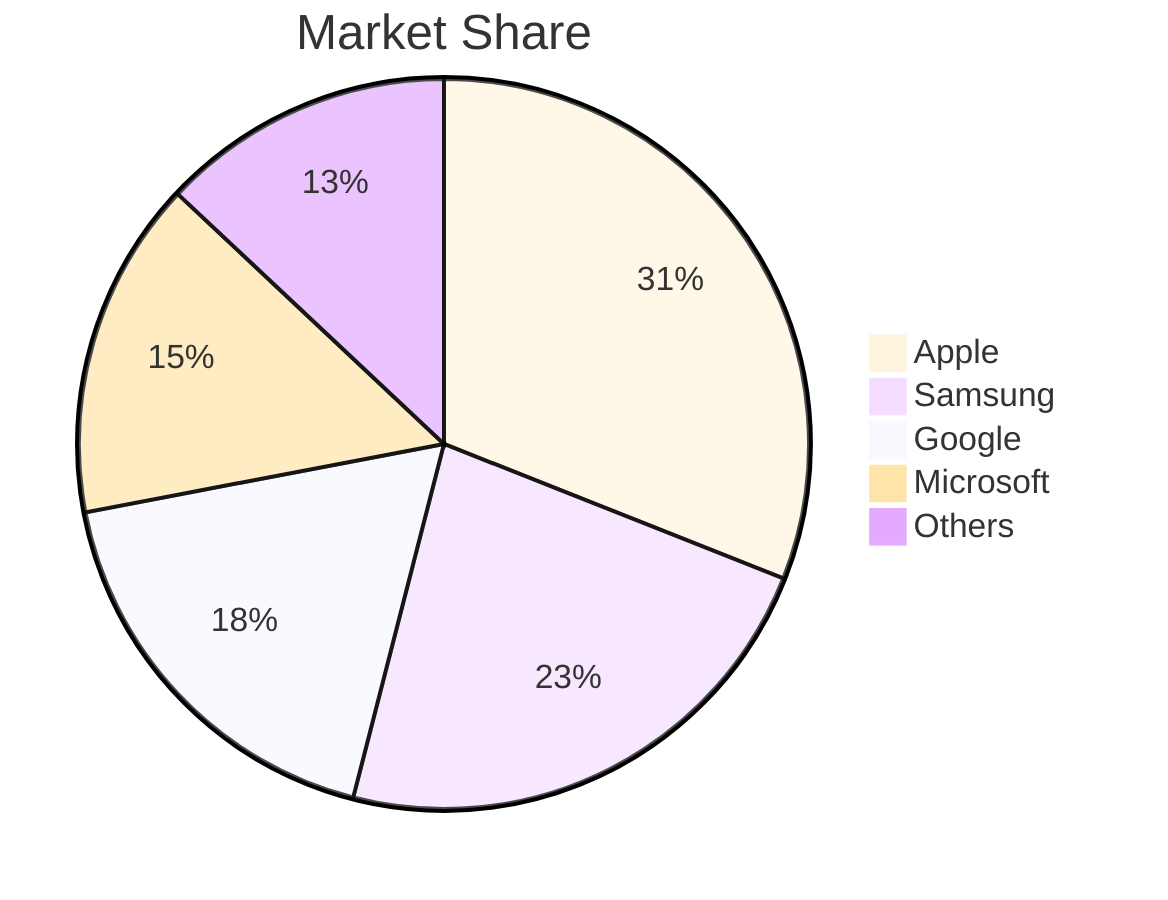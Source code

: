 %%{init: {'theme':'base'}}%%
pie title Market Share
    "Apple" : 31
    "Samsung" : 23
    "Google" : 18
    "Microsoft" : 15
    "Others" : 13
    "Apple" : 31
    "Samsung" : 23
    "Google" : 18
    "Microsoft" : 15
    "Others" : 13